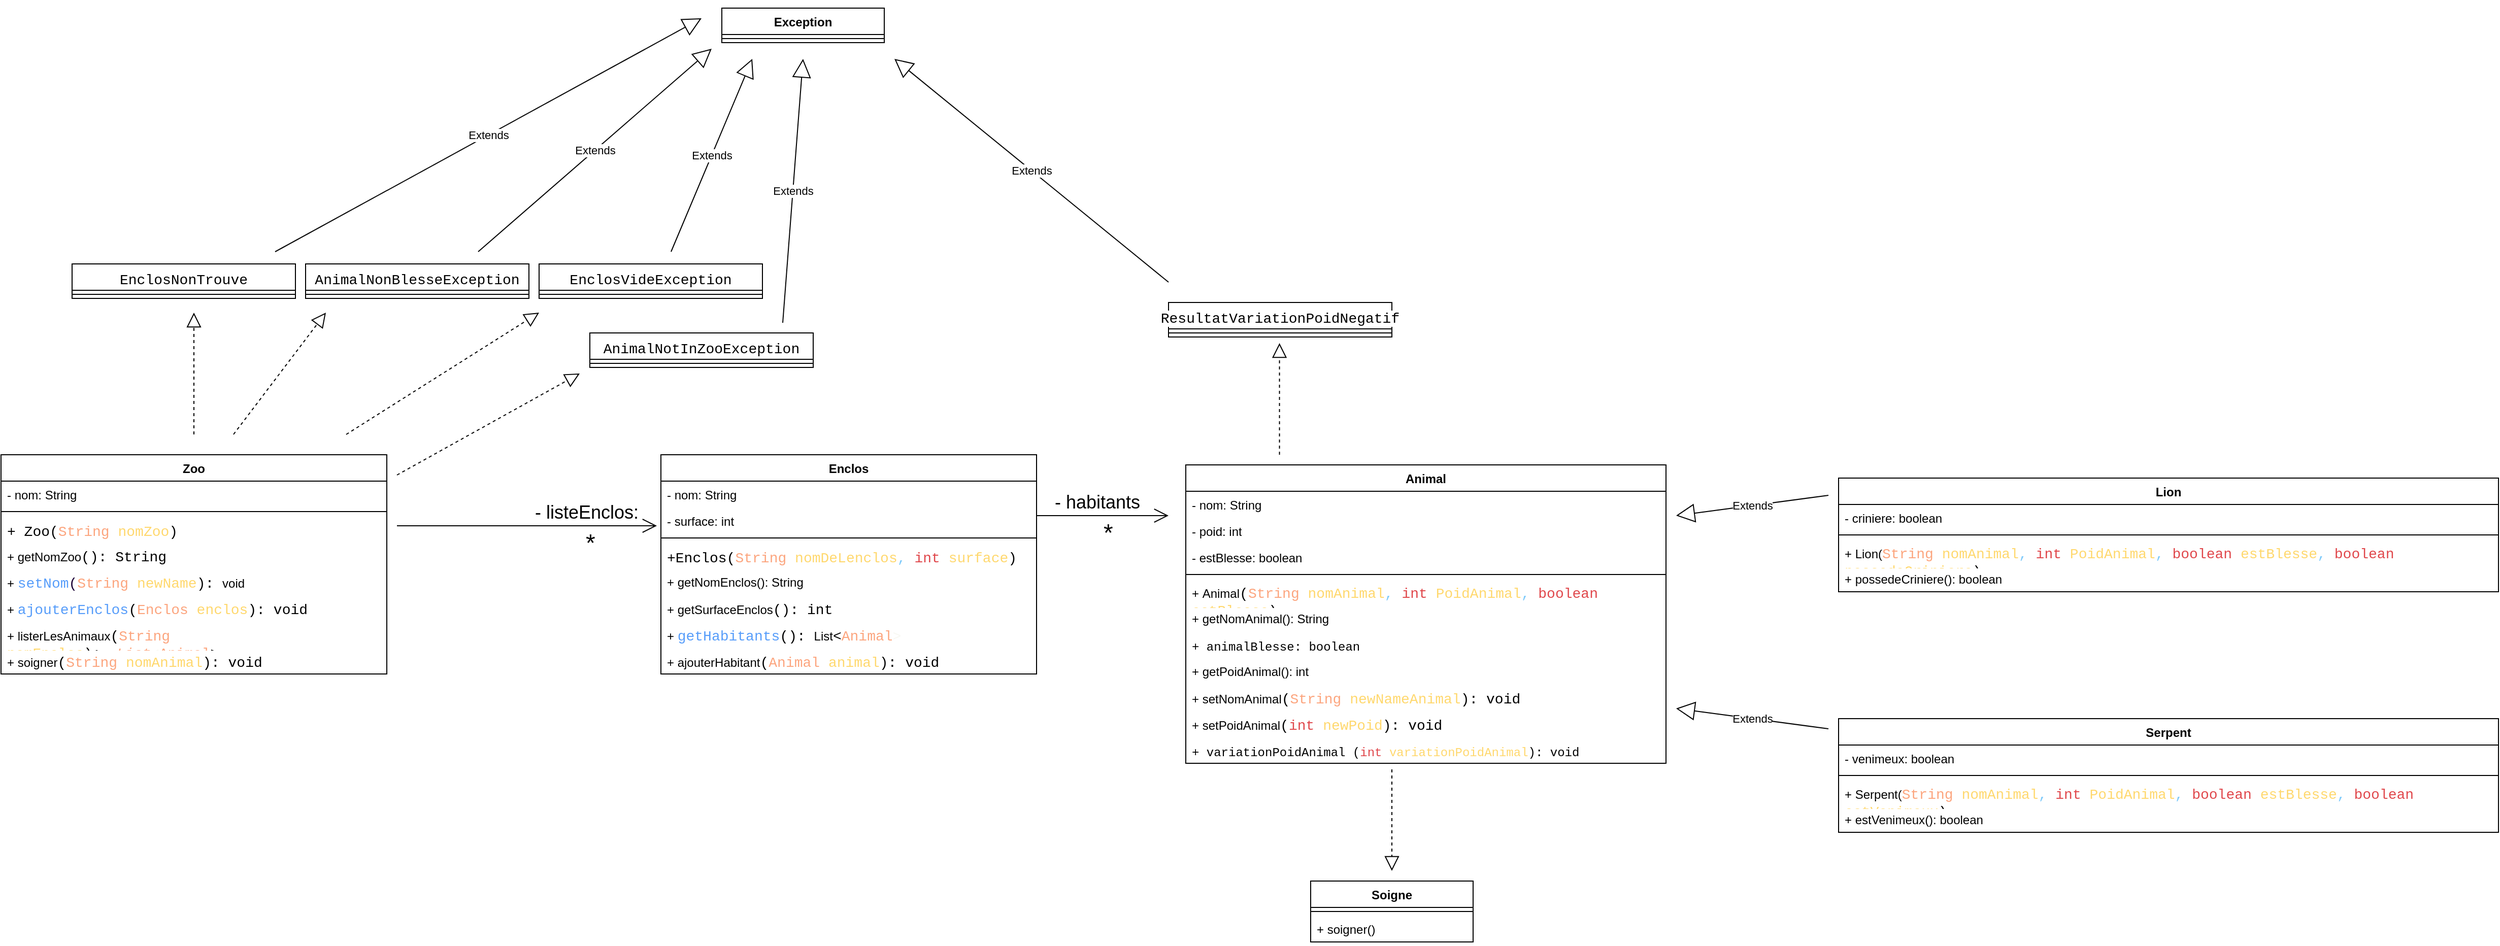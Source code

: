 <mxfile version="21.1.8" type="github">
  <diagram id="C5RBs43oDa-KdzZeNtuy" name="Page-1">
    <mxGraphModel dx="1857" dy="1011" grid="1" gridSize="10" guides="1" tooltips="1" connect="1" arrows="1" fold="1" page="1" pageScale="1" pageWidth="827" pageHeight="1169" math="0" shadow="0">
      <root>
        <mxCell id="WIyWlLk6GJQsqaUBKTNV-0" />
        <mxCell id="WIyWlLk6GJQsqaUBKTNV-1" parent="WIyWlLk6GJQsqaUBKTNV-0" />
        <mxCell id="Beyvnrou8RRspmd4bvGG-4" value="Zoo" style="swimlane;fontStyle=1;align=center;verticalAlign=top;childLayout=stackLayout;horizontal=1;startSize=26;horizontalStack=0;resizeParent=1;resizeParentMax=0;resizeLast=0;collapsible=1;marginBottom=0;whiteSpace=wrap;html=1;" vertex="1" parent="WIyWlLk6GJQsqaUBKTNV-1">
          <mxGeometry x="10" y="500" width="380" height="216" as="geometry">
            <mxRectangle x="50" y="50" width="60" height="30" as="alternateBounds" />
          </mxGeometry>
        </mxCell>
        <mxCell id="Beyvnrou8RRspmd4bvGG-5" value="- nom: String" style="text;strokeColor=none;fillColor=none;align=left;verticalAlign=top;spacingLeft=4;spacingRight=4;overflow=hidden;rotatable=0;points=[[0,0.5],[1,0.5]];portConstraint=eastwest;whiteSpace=wrap;html=1;" vertex="1" parent="Beyvnrou8RRspmd4bvGG-4">
          <mxGeometry y="26" width="380" height="26" as="geometry" />
        </mxCell>
        <mxCell id="Beyvnrou8RRspmd4bvGG-6" value="" style="line;strokeWidth=1;fillColor=none;align=left;verticalAlign=middle;spacingTop=-1;spacingLeft=3;spacingRight=3;rotatable=0;labelPosition=right;points=[];portConstraint=eastwest;strokeColor=inherit;" vertex="1" parent="Beyvnrou8RRspmd4bvGG-4">
          <mxGeometry y="52" width="380" height="8" as="geometry" />
        </mxCell>
        <mxCell id="Beyvnrou8RRspmd4bvGG-7" value="&lt;div style=&quot;font-family: Consolas, &amp;quot;Courier New&amp;quot;, monospace; font-size: 14px; line-height: 19px;&quot;&gt;&lt;span style=&quot;background-color: rgb(255, 255, 255);&quot;&gt;+&amp;nbsp;Zoo(&lt;span style=&quot;color: rgb(252, 165, 126);&quot;&gt;String&lt;/span&gt;&lt;span style=&quot;color: rgb(126, 202, 250);&quot;&gt; &lt;/span&gt;&lt;span style=&quot;color: rgb(255, 216, 110);&quot;&gt;nomZoo&lt;/span&gt;)&lt;/span&gt;&lt;/div&gt;" style="text;strokeColor=none;fillColor=none;align=left;verticalAlign=top;spacingLeft=4;spacingRight=4;overflow=hidden;rotatable=0;points=[[0,0.5],[1,0.5]];portConstraint=eastwest;whiteSpace=wrap;html=1;" vertex="1" parent="Beyvnrou8RRspmd4bvGG-4">
          <mxGeometry y="60" width="380" height="26" as="geometry" />
        </mxCell>
        <mxCell id="Beyvnrou8RRspmd4bvGG-95" value="+&amp;nbsp;getNomZoo&lt;span style=&quot;font-family: Consolas, &amp;quot;Courier New&amp;quot;, monospace; font-size: 14px;&quot;&gt;(): String&lt;/span&gt;" style="text;strokeColor=none;fillColor=none;align=left;verticalAlign=top;spacingLeft=4;spacingRight=4;overflow=hidden;rotatable=0;points=[[0,0.5],[1,0.5]];portConstraint=eastwest;whiteSpace=wrap;html=1;" vertex="1" parent="Beyvnrou8RRspmd4bvGG-4">
          <mxGeometry y="86" width="380" height="26" as="geometry" />
        </mxCell>
        <mxCell id="Beyvnrou8RRspmd4bvGG-96" value="+&amp;nbsp;&lt;span style=&quot;font-family: Consolas, &amp;quot;Courier New&amp;quot;, monospace; font-size: 14px; color: rgb(87, 157, 250);&quot;&gt;setNom&lt;/span&gt;&lt;span style=&quot;font-family: Consolas, &amp;quot;Courier New&amp;quot;, monospace; font-size: 14px;&quot;&gt;&lt;font style=&quot;&quot; color=&quot;#190033&quot;&gt;(&lt;/font&gt;&lt;/span&gt;&lt;span style=&quot;font-family: Consolas, &amp;quot;Courier New&amp;quot;, monospace; font-size: 14px; color: rgb(252, 165, 126);&quot;&gt;String&lt;/span&gt;&lt;span style=&quot;font-family: Consolas, &amp;quot;Courier New&amp;quot;, monospace; font-size: 14px; color: rgb(126, 202, 250);&quot;&gt; &lt;/span&gt;&lt;span style=&quot;font-family: Consolas, &amp;quot;Courier New&amp;quot;, monospace; font-size: 14px; color: rgb(255, 216, 110);&quot;&gt;newName&lt;/span&gt;&lt;span style=&quot;font-family: Consolas, &amp;quot;Courier New&amp;quot;, monospace; font-size: 14px; background-color: rgb(255, 255, 255);&quot;&gt;):&amp;nbsp;&lt;/span&gt;void" style="text;strokeColor=none;fillColor=none;align=left;verticalAlign=top;spacingLeft=4;spacingRight=4;overflow=hidden;rotatable=0;points=[[0,0.5],[1,0.5]];portConstraint=eastwest;whiteSpace=wrap;html=1;" vertex="1" parent="Beyvnrou8RRspmd4bvGG-4">
          <mxGeometry y="112" width="380" height="26" as="geometry" />
        </mxCell>
        <mxCell id="Beyvnrou8RRspmd4bvGG-97" value="+&amp;nbsp;&lt;span style=&quot;font-family: Consolas, &amp;quot;Courier New&amp;quot;, monospace; font-size: 14px; color: rgb(87, 157, 250);&quot;&gt;ajouterEnclos&lt;/span&gt;&lt;span style=&quot;font-family: Consolas, &amp;quot;Courier New&amp;quot;, monospace; font-size: 14px; background-color: rgb(255, 255, 255);&quot;&gt;(&lt;/span&gt;&lt;span style=&quot;font-family: Consolas, &amp;quot;Courier New&amp;quot;, monospace; font-size: 14px; color: rgb(252, 165, 126);&quot;&gt;Enclos&lt;/span&gt;&lt;span style=&quot;font-family: Consolas, &amp;quot;Courier New&amp;quot;, monospace; font-size: 14px; color: rgb(126, 202, 250);&quot;&gt; &lt;/span&gt;&lt;span style=&quot;font-family: Consolas, &amp;quot;Courier New&amp;quot;, monospace; font-size: 14px; color: rgb(255, 216, 110);&quot;&gt;enclos&lt;/span&gt;&lt;span style=&quot;font-family: Consolas, &amp;quot;Courier New&amp;quot;, monospace; font-size: 14px;&quot;&gt;): void&lt;/span&gt;" style="text;strokeColor=none;fillColor=none;align=left;verticalAlign=top;spacingLeft=4;spacingRight=4;overflow=hidden;rotatable=0;points=[[0,0.5],[1,0.5]];portConstraint=eastwest;whiteSpace=wrap;html=1;" vertex="1" parent="Beyvnrou8RRspmd4bvGG-4">
          <mxGeometry y="138" width="380" height="26" as="geometry" />
        </mxCell>
        <mxCell id="Beyvnrou8RRspmd4bvGG-99" value="+&amp;nbsp;listerLesAnimaux&lt;span style=&quot;font-family: Consolas, &amp;quot;Courier New&amp;quot;, monospace; font-size: 14px;&quot;&gt;(&lt;/span&gt;&lt;span style=&quot;font-family: Consolas, &amp;quot;Courier New&amp;quot;, monospace; font-size: 14px; color: rgb(252, 165, 126);&quot;&gt;String&lt;/span&gt;&lt;span style=&quot;font-family: Consolas, &amp;quot;Courier New&amp;quot;, monospace; font-size: 14px; color: rgb(126, 202, 250);&quot;&gt; &lt;/span&gt;&lt;span style=&quot;font-family: Consolas, &amp;quot;Courier New&amp;quot;, monospace; font-size: 14px; color: rgb(255, 216, 110);&quot;&gt;nomEnclos&lt;/span&gt;&lt;span style=&quot;font-family: Consolas, &amp;quot;Courier New&amp;quot;, monospace; font-size: 14px;&quot;&gt;):&amp;nbsp;&lt;/span&gt;&amp;lt;&lt;span style=&quot;font-family: Consolas, &amp;quot;Courier New&amp;quot;, monospace; font-size: 14px; color: rgb(252, 165, 126); font-style: italic;&quot;&gt;List&lt;/span&gt;&lt;span style=&quot;color: rgb(248, 248, 242); font-family: Consolas, &amp;quot;Courier New&amp;quot;, monospace; font-size: 14px;&quot;&gt;&amp;lt;&lt;/span&gt;&lt;span style=&quot;font-family: Consolas, &amp;quot;Courier New&amp;quot;, monospace; font-size: 14px; color: rgb(252, 165, 126);&quot;&gt;Animal&lt;/span&gt;&lt;span style=&quot;font-family: Consolas, &amp;quot;Courier New&amp;quot;, monospace; font-size: 14px;&quot;&gt;&amp;gt;&lt;/span&gt;" style="text;strokeColor=none;fillColor=none;align=left;verticalAlign=top;spacingLeft=4;spacingRight=4;overflow=hidden;rotatable=0;points=[[0,0.5],[1,0.5]];portConstraint=eastwest;whiteSpace=wrap;html=1;" vertex="1" parent="Beyvnrou8RRspmd4bvGG-4">
          <mxGeometry y="164" width="380" height="26" as="geometry" />
        </mxCell>
        <mxCell id="Beyvnrou8RRspmd4bvGG-98" value="+&amp;nbsp;soigner&lt;span style=&quot;font-family: Consolas, &amp;quot;Courier New&amp;quot;, monospace; font-size: 14px;&quot;&gt;(&lt;/span&gt;&lt;span style=&quot;font-family: Consolas, &amp;quot;Courier New&amp;quot;, monospace; font-size: 14px; color: rgb(252, 165, 126);&quot;&gt;String&lt;/span&gt;&lt;span style=&quot;font-family: Consolas, &amp;quot;Courier New&amp;quot;, monospace; font-size: 14px; color: rgb(126, 202, 250);&quot;&gt; &lt;/span&gt;&lt;span style=&quot;font-family: Consolas, &amp;quot;Courier New&amp;quot;, monospace; font-size: 14px; color: rgb(255, 216, 110);&quot;&gt;nomAnimal&lt;/span&gt;&lt;span style=&quot;font-family: Consolas, &amp;quot;Courier New&amp;quot;, monospace; font-size: 14px;&quot;&gt;): void&lt;/span&gt;" style="text;strokeColor=none;fillColor=none;align=left;verticalAlign=top;spacingLeft=4;spacingRight=4;overflow=hidden;rotatable=0;points=[[0,0.5],[1,0.5]];portConstraint=eastwest;whiteSpace=wrap;html=1;" vertex="1" parent="Beyvnrou8RRspmd4bvGG-4">
          <mxGeometry y="190" width="380" height="26" as="geometry" />
        </mxCell>
        <mxCell id="Beyvnrou8RRspmd4bvGG-28" value="Lion" style="swimlane;fontStyle=1;align=center;verticalAlign=top;childLayout=stackLayout;horizontal=1;startSize=26;horizontalStack=0;resizeParent=1;resizeParentMax=0;resizeLast=0;collapsible=1;marginBottom=0;whiteSpace=wrap;html=1;" vertex="1" parent="WIyWlLk6GJQsqaUBKTNV-1">
          <mxGeometry x="1820" y="523" width="650" height="112" as="geometry" />
        </mxCell>
        <mxCell id="Beyvnrou8RRspmd4bvGG-29" value="-&amp;nbsp;criniere: boolean" style="text;strokeColor=none;fillColor=none;align=left;verticalAlign=top;spacingLeft=4;spacingRight=4;overflow=hidden;rotatable=0;points=[[0,0.5],[1,0.5]];portConstraint=eastwest;whiteSpace=wrap;html=1;" vertex="1" parent="Beyvnrou8RRspmd4bvGG-28">
          <mxGeometry y="26" width="650" height="26" as="geometry" />
        </mxCell>
        <mxCell id="Beyvnrou8RRspmd4bvGG-30" value="" style="line;strokeWidth=1;fillColor=none;align=left;verticalAlign=middle;spacingTop=-1;spacingLeft=3;spacingRight=3;rotatable=0;labelPosition=right;points=[];portConstraint=eastwest;strokeColor=inherit;" vertex="1" parent="Beyvnrou8RRspmd4bvGG-28">
          <mxGeometry y="52" width="650" height="8" as="geometry" />
        </mxCell>
        <mxCell id="Beyvnrou8RRspmd4bvGG-31" value="+&amp;nbsp;Lion(&lt;span style=&quot;font-family: Consolas, &amp;quot;Courier New&amp;quot;, monospace; font-size: 14px; color: rgb(252, 165, 126);&quot;&gt;String&lt;/span&gt;&lt;span style=&quot;font-family: Consolas, &amp;quot;Courier New&amp;quot;, monospace; font-size: 14px; color: rgb(126, 202, 250);&quot;&gt; &lt;/span&gt;&lt;span style=&quot;font-family: Consolas, &amp;quot;Courier New&amp;quot;, monospace; font-size: 14px; color: rgb(255, 216, 110);&quot;&gt;nomAnimal&lt;/span&gt;&lt;span style=&quot;font-family: Consolas, &amp;quot;Courier New&amp;quot;, monospace; font-size: 14px; color: rgb(126, 202, 250);&quot;&gt;, &lt;/span&gt;&lt;span style=&quot;font-family: Consolas, &amp;quot;Courier New&amp;quot;, monospace; font-size: 14px; color: rgb(224, 71, 75);&quot;&gt;int&lt;/span&gt;&lt;span style=&quot;font-family: Consolas, &amp;quot;Courier New&amp;quot;, monospace; font-size: 14px; color: rgb(126, 202, 250);&quot;&gt; &lt;/span&gt;&lt;span style=&quot;font-family: Consolas, &amp;quot;Courier New&amp;quot;, monospace; font-size: 14px; color: rgb(255, 216, 110);&quot;&gt;PoidAnimal&lt;/span&gt;&lt;span style=&quot;font-family: Consolas, &amp;quot;Courier New&amp;quot;, monospace; font-size: 14px; color: rgb(126, 202, 250);&quot;&gt;, &lt;/span&gt;&lt;span style=&quot;font-family: Consolas, &amp;quot;Courier New&amp;quot;, monospace; font-size: 14px; color: rgb(224, 71, 75);&quot;&gt;boolean&lt;/span&gt;&lt;span style=&quot;font-family: Consolas, &amp;quot;Courier New&amp;quot;, monospace; font-size: 14px; color: rgb(126, 202, 250);&quot;&gt; &lt;/span&gt;&lt;span style=&quot;font-family: Consolas, &amp;quot;Courier New&amp;quot;, monospace; font-size: 14px; color: rgb(255, 216, 110);&quot;&gt;estBlesse&lt;/span&gt;&lt;span style=&quot;font-family: Consolas, &amp;quot;Courier New&amp;quot;, monospace; font-size: 14px; color: rgb(126, 202, 250);&quot;&gt;, &lt;/span&gt;&lt;span style=&quot;font-family: Consolas, &amp;quot;Courier New&amp;quot;, monospace; font-size: 14px; color: rgb(224, 71, 75);&quot;&gt;boolean&lt;/span&gt;&lt;span style=&quot;font-family: Consolas, &amp;quot;Courier New&amp;quot;, monospace; font-size: 14px; color: rgb(126, 202, 250);&quot;&gt; &lt;/span&gt;&lt;span style=&quot;font-family: Consolas, &amp;quot;Courier New&amp;quot;, monospace; font-size: 14px; color: rgb(255, 216, 110);&quot;&gt;possedeCriniere&lt;/span&gt;&lt;span style=&quot;font-family: Consolas, &amp;quot;Courier New&amp;quot;, monospace; font-size: 14px;&quot;&gt;)&lt;/span&gt;" style="text;strokeColor=none;fillColor=none;align=left;verticalAlign=top;spacingLeft=4;spacingRight=4;overflow=hidden;rotatable=0;points=[[0,0.5],[1,0.5]];portConstraint=eastwest;whiteSpace=wrap;html=1;" vertex="1" parent="Beyvnrou8RRspmd4bvGG-28">
          <mxGeometry y="60" width="650" height="26" as="geometry" />
        </mxCell>
        <mxCell id="Beyvnrou8RRspmd4bvGG-126" value="+&amp;nbsp;possedeCriniere(): boolean" style="text;strokeColor=none;fillColor=none;align=left;verticalAlign=top;spacingLeft=4;spacingRight=4;overflow=hidden;rotatable=0;points=[[0,0.5],[1,0.5]];portConstraint=eastwest;whiteSpace=wrap;html=1;" vertex="1" parent="Beyvnrou8RRspmd4bvGG-28">
          <mxGeometry y="86" width="650" height="26" as="geometry" />
        </mxCell>
        <mxCell id="Beyvnrou8RRspmd4bvGG-40" value="Enclos" style="swimlane;fontStyle=1;align=center;verticalAlign=top;childLayout=stackLayout;horizontal=1;startSize=26;horizontalStack=0;resizeParent=1;resizeParentMax=0;resizeLast=0;collapsible=1;marginBottom=0;whiteSpace=wrap;html=1;" vertex="1" parent="WIyWlLk6GJQsqaUBKTNV-1">
          <mxGeometry x="660" y="500" width="370" height="216" as="geometry" />
        </mxCell>
        <mxCell id="Beyvnrou8RRspmd4bvGG-41" value="- nom: String" style="text;strokeColor=none;fillColor=none;align=left;verticalAlign=top;spacingLeft=4;spacingRight=4;overflow=hidden;rotatable=0;points=[[0,0.5],[1,0.5]];portConstraint=eastwest;whiteSpace=wrap;html=1;" vertex="1" parent="Beyvnrou8RRspmd4bvGG-40">
          <mxGeometry y="26" width="370" height="26" as="geometry" />
        </mxCell>
        <mxCell id="Beyvnrou8RRspmd4bvGG-101" value="- surface: int" style="text;strokeColor=none;fillColor=none;align=left;verticalAlign=top;spacingLeft=4;spacingRight=4;overflow=hidden;rotatable=0;points=[[0,0.5],[1,0.5]];portConstraint=eastwest;whiteSpace=wrap;html=1;" vertex="1" parent="Beyvnrou8RRspmd4bvGG-40">
          <mxGeometry y="52" width="370" height="26" as="geometry" />
        </mxCell>
        <mxCell id="Beyvnrou8RRspmd4bvGG-42" value="" style="line;strokeWidth=1;fillColor=none;align=left;verticalAlign=middle;spacingTop=-1;spacingLeft=3;spacingRight=3;rotatable=0;labelPosition=right;points=[];portConstraint=eastwest;strokeColor=inherit;" vertex="1" parent="Beyvnrou8RRspmd4bvGG-40">
          <mxGeometry y="78" width="370" height="8" as="geometry" />
        </mxCell>
        <mxCell id="Beyvnrou8RRspmd4bvGG-43" value="&lt;div style=&quot;font-family: Consolas, &amp;quot;Courier New&amp;quot;, monospace; font-size: 14px; line-height: 19px;&quot;&gt;&lt;span style=&quot;background-color: rgb(255, 255, 255);&quot;&gt;+Enclos(&lt;span style=&quot;color: rgb(252, 165, 126);&quot;&gt;String&lt;/span&gt;&lt;span style=&quot;color: rgb(126, 202, 250);&quot;&gt; &lt;/span&gt;&lt;span style=&quot;color: rgb(255, 216, 110);&quot;&gt;nomDeLenclos&lt;/span&gt;&lt;span style=&quot;color: rgb(126, 202, 250);&quot;&gt;, &lt;/span&gt;&lt;span style=&quot;color: rgb(224, 71, 75);&quot;&gt;int&lt;/span&gt;&lt;span style=&quot;color: rgb(126, 202, 250);&quot;&gt; &lt;/span&gt;&lt;span style=&quot;color: rgb(255, 216, 110);&quot;&gt;surface&lt;/span&gt;)&lt;/span&gt;&lt;/div&gt;" style="text;strokeColor=none;fillColor=none;align=left;verticalAlign=top;spacingLeft=4;spacingRight=4;overflow=hidden;rotatable=0;points=[[0,0.5],[1,0.5]];portConstraint=eastwest;whiteSpace=wrap;html=1;" vertex="1" parent="Beyvnrou8RRspmd4bvGG-40">
          <mxGeometry y="86" width="370" height="26" as="geometry" />
        </mxCell>
        <mxCell id="Beyvnrou8RRspmd4bvGG-109" value="+&amp;nbsp;getNomEnclos(): String" style="text;strokeColor=none;fillColor=none;align=left;verticalAlign=top;spacingLeft=4;spacingRight=4;overflow=hidden;rotatable=0;points=[[0,0.5],[1,0.5]];portConstraint=eastwest;whiteSpace=wrap;html=1;" vertex="1" parent="Beyvnrou8RRspmd4bvGG-40">
          <mxGeometry y="112" width="370" height="26" as="geometry" />
        </mxCell>
        <mxCell id="Beyvnrou8RRspmd4bvGG-110" value="+&amp;nbsp;getSurfaceEnclos&lt;span style=&quot;font-family: Consolas, &amp;quot;Courier New&amp;quot;, monospace; font-size: 14px;&quot;&gt;(): int&lt;/span&gt;" style="text;strokeColor=none;fillColor=none;align=left;verticalAlign=top;spacingLeft=4;spacingRight=4;overflow=hidden;rotatable=0;points=[[0,0.5],[1,0.5]];portConstraint=eastwest;whiteSpace=wrap;html=1;" vertex="1" parent="Beyvnrou8RRspmd4bvGG-40">
          <mxGeometry y="138" width="370" height="26" as="geometry" />
        </mxCell>
        <mxCell id="Beyvnrou8RRspmd4bvGG-112" value="+&amp;nbsp;&lt;span style=&quot;font-family: Consolas, &amp;quot;Courier New&amp;quot;, monospace; font-size: 14px; color: rgb(87, 157, 250);&quot;&gt;getHabitants&lt;/span&gt;&lt;span style=&quot;font-family: Consolas, &amp;quot;Courier New&amp;quot;, monospace; font-size: 14px;&quot;&gt;():&amp;nbsp;&lt;/span&gt;List&lt;span style=&quot;font-family: Consolas, &amp;quot;Courier New&amp;quot;, monospace; font-size: 14px;&quot;&gt;&amp;lt;&lt;/span&gt;&lt;span style=&quot;font-family: Consolas, &amp;quot;Courier New&amp;quot;, monospace; font-size: 14px; color: rgb(252, 165, 126);&quot;&gt;Animal&lt;/span&gt;&lt;span style=&quot;color: rgb(248, 248, 242); font-family: Consolas, &amp;quot;Courier New&amp;quot;, monospace; font-size: 14px;&quot;&gt;&amp;gt;&lt;/span&gt;" style="text;strokeColor=none;fillColor=none;align=left;verticalAlign=top;spacingLeft=4;spacingRight=4;overflow=hidden;rotatable=0;points=[[0,0.5],[1,0.5]];portConstraint=eastwest;whiteSpace=wrap;html=1;" vertex="1" parent="Beyvnrou8RRspmd4bvGG-40">
          <mxGeometry y="164" width="370" height="26" as="geometry" />
        </mxCell>
        <mxCell id="Beyvnrou8RRspmd4bvGG-111" value="+&amp;nbsp;ajouterHabitant&lt;span style=&quot;font-family: Consolas, &amp;quot;Courier New&amp;quot;, monospace; font-size: 14px;&quot;&gt;(&lt;/span&gt;&lt;span style=&quot;font-family: Consolas, &amp;quot;Courier New&amp;quot;, monospace; font-size: 14px; color: rgb(252, 165, 126);&quot;&gt;Animal&lt;/span&gt;&lt;span style=&quot;font-family: Consolas, &amp;quot;Courier New&amp;quot;, monospace; font-size: 14px; color: rgb(126, 202, 250);&quot;&gt; &lt;/span&gt;&lt;span style=&quot;font-family: Consolas, &amp;quot;Courier New&amp;quot;, monospace; font-size: 14px; color: rgb(255, 216, 110);&quot;&gt;animal&lt;/span&gt;&lt;span style=&quot;font-family: Consolas, &amp;quot;Courier New&amp;quot;, monospace; font-size: 14px;&quot;&gt;): void&lt;/span&gt;" style="text;strokeColor=none;fillColor=none;align=left;verticalAlign=top;spacingLeft=4;spacingRight=4;overflow=hidden;rotatable=0;points=[[0,0.5],[1,0.5]];portConstraint=eastwest;whiteSpace=wrap;html=1;" vertex="1" parent="Beyvnrou8RRspmd4bvGG-40">
          <mxGeometry y="190" width="370" height="26" as="geometry" />
        </mxCell>
        <mxCell id="Beyvnrou8RRspmd4bvGG-44" value="Animal" style="swimlane;fontStyle=1;align=center;verticalAlign=top;childLayout=stackLayout;horizontal=1;startSize=26;horizontalStack=0;resizeParent=1;resizeParentMax=0;resizeLast=0;collapsible=1;marginBottom=0;whiteSpace=wrap;html=1;" vertex="1" parent="WIyWlLk6GJQsqaUBKTNV-1">
          <mxGeometry x="1177" y="510" width="473" height="294" as="geometry" />
        </mxCell>
        <mxCell id="Beyvnrou8RRspmd4bvGG-114" value="- nom: String" style="text;strokeColor=none;fillColor=none;align=left;verticalAlign=top;spacingLeft=4;spacingRight=4;overflow=hidden;rotatable=0;points=[[0,0.5],[1,0.5]];portConstraint=eastwest;whiteSpace=wrap;html=1;" vertex="1" parent="Beyvnrou8RRspmd4bvGG-44">
          <mxGeometry y="26" width="473" height="26" as="geometry" />
        </mxCell>
        <mxCell id="Beyvnrou8RRspmd4bvGG-115" value="- poid: int" style="text;strokeColor=none;fillColor=none;align=left;verticalAlign=top;spacingLeft=4;spacingRight=4;overflow=hidden;rotatable=0;points=[[0,0.5],[1,0.5]];portConstraint=eastwest;whiteSpace=wrap;html=1;" vertex="1" parent="Beyvnrou8RRspmd4bvGG-44">
          <mxGeometry y="52" width="473" height="26" as="geometry" />
        </mxCell>
        <mxCell id="Beyvnrou8RRspmd4bvGG-45" value="- estBlesse: boolean" style="text;strokeColor=none;fillColor=none;align=left;verticalAlign=top;spacingLeft=4;spacingRight=4;overflow=hidden;rotatable=0;points=[[0,0.5],[1,0.5]];portConstraint=eastwest;whiteSpace=wrap;html=1;" vertex="1" parent="Beyvnrou8RRspmd4bvGG-44">
          <mxGeometry y="78" width="473" height="26" as="geometry" />
        </mxCell>
        <mxCell id="Beyvnrou8RRspmd4bvGG-46" value="" style="line;strokeWidth=1;fillColor=none;align=left;verticalAlign=middle;spacingTop=-1;spacingLeft=3;spacingRight=3;rotatable=0;labelPosition=right;points=[];portConstraint=eastwest;strokeColor=inherit;" vertex="1" parent="Beyvnrou8RRspmd4bvGG-44">
          <mxGeometry y="104" width="473" height="8" as="geometry" />
        </mxCell>
        <mxCell id="Beyvnrou8RRspmd4bvGG-47" value="+&amp;nbsp;Animal&lt;span style=&quot;font-family: Consolas, &amp;quot;Courier New&amp;quot;, monospace; font-size: 14px; background-color: rgb(255, 255, 255);&quot;&gt;(&lt;/span&gt;&lt;span style=&quot;font-family: Consolas, &amp;quot;Courier New&amp;quot;, monospace; font-size: 14px; color: rgb(252, 165, 126);&quot;&gt;String&lt;/span&gt;&lt;span style=&quot;font-family: Consolas, &amp;quot;Courier New&amp;quot;, monospace; font-size: 14px; color: rgb(126, 202, 250);&quot;&gt; &lt;/span&gt;&lt;span style=&quot;font-family: Consolas, &amp;quot;Courier New&amp;quot;, monospace; font-size: 14px; color: rgb(255, 216, 110);&quot;&gt;nomAnimal&lt;/span&gt;&lt;span style=&quot;font-family: Consolas, &amp;quot;Courier New&amp;quot;, monospace; font-size: 14px; color: rgb(126, 202, 250);&quot;&gt;, &lt;/span&gt;&lt;span style=&quot;font-family: Consolas, &amp;quot;Courier New&amp;quot;, monospace; font-size: 14px; color: rgb(224, 71, 75);&quot;&gt;int&lt;/span&gt;&lt;span style=&quot;font-family: Consolas, &amp;quot;Courier New&amp;quot;, monospace; font-size: 14px; color: rgb(126, 202, 250);&quot;&gt; &lt;/span&gt;&lt;span style=&quot;font-family: Consolas, &amp;quot;Courier New&amp;quot;, monospace; font-size: 14px; color: rgb(255, 216, 110);&quot;&gt;PoidAnimal&lt;/span&gt;&lt;span style=&quot;font-family: Consolas, &amp;quot;Courier New&amp;quot;, monospace; font-size: 14px; color: rgb(126, 202, 250);&quot;&gt;, &lt;/span&gt;&lt;span style=&quot;font-family: Consolas, &amp;quot;Courier New&amp;quot;, monospace; font-size: 14px; color: rgb(224, 71, 75);&quot;&gt;boolean&lt;/span&gt;&lt;span style=&quot;font-family: Consolas, &amp;quot;Courier New&amp;quot;, monospace; font-size: 14px; color: rgb(126, 202, 250);&quot;&gt; &lt;/span&gt;&lt;span style=&quot;font-family: Consolas, &amp;quot;Courier New&amp;quot;, monospace; font-size: 14px; color: rgb(255, 216, 110);&quot;&gt;estBlesse&lt;/span&gt;&lt;span style=&quot;font-family: Consolas, &amp;quot;Courier New&amp;quot;, monospace; font-size: 14px; background-color: rgb(255, 255, 255);&quot;&gt;)&lt;/span&gt;" style="text;strokeColor=none;fillColor=none;align=left;verticalAlign=top;spacingLeft=4;spacingRight=4;overflow=hidden;rotatable=0;points=[[0,0.5],[1,0.5]];portConstraint=eastwest;whiteSpace=wrap;html=1;" vertex="1" parent="Beyvnrou8RRspmd4bvGG-44">
          <mxGeometry y="112" width="473" height="26" as="geometry" />
        </mxCell>
        <mxCell id="Beyvnrou8RRspmd4bvGG-116" value="+&amp;nbsp;getNomAnimal(): String" style="text;strokeColor=none;fillColor=none;align=left;verticalAlign=top;spacingLeft=4;spacingRight=4;overflow=hidden;rotatable=0;points=[[0,0.5],[1,0.5]];portConstraint=eastwest;whiteSpace=wrap;html=1;" vertex="1" parent="Beyvnrou8RRspmd4bvGG-44">
          <mxGeometry y="138" width="473" height="26" as="geometry" />
        </mxCell>
        <mxCell id="Beyvnrou8RRspmd4bvGG-121" value="&lt;div style=&quot;font-family: Consolas, &amp;quot;Courier New&amp;quot;, monospace; line-height: 19px;&quot;&gt;&lt;span style=&quot;background-color: rgb(255, 255, 255);&quot;&gt;+&amp;nbsp;animalBlesse: boolean&lt;/span&gt;&lt;/div&gt;" style="text;strokeColor=none;fillColor=none;align=left;verticalAlign=top;spacingLeft=4;spacingRight=4;overflow=hidden;rotatable=0;points=[[0,0.5],[1,0.5]];portConstraint=eastwest;whiteSpace=wrap;html=1;" vertex="1" parent="Beyvnrou8RRspmd4bvGG-44">
          <mxGeometry y="164" width="473" height="26" as="geometry" />
        </mxCell>
        <mxCell id="Beyvnrou8RRspmd4bvGG-118" value="+&amp;nbsp;getPoidAnimal(): int" style="text;strokeColor=none;fillColor=none;align=left;verticalAlign=top;spacingLeft=4;spacingRight=4;overflow=hidden;rotatable=0;points=[[0,0.5],[1,0.5]];portConstraint=eastwest;whiteSpace=wrap;html=1;" vertex="1" parent="Beyvnrou8RRspmd4bvGG-44">
          <mxGeometry y="190" width="473" height="26" as="geometry" />
        </mxCell>
        <mxCell id="Beyvnrou8RRspmd4bvGG-117" value="+&amp;nbsp;setNomAnimal&lt;span style=&quot;font-family: Consolas, &amp;quot;Courier New&amp;quot;, monospace; font-size: 14px; background-color: rgb(255, 255, 255);&quot;&gt;(&lt;/span&gt;&lt;span style=&quot;font-family: Consolas, &amp;quot;Courier New&amp;quot;, monospace; font-size: 14px; color: rgb(252, 165, 126);&quot;&gt;String&lt;/span&gt;&lt;span style=&quot;font-family: Consolas, &amp;quot;Courier New&amp;quot;, monospace; font-size: 14px; color: rgb(126, 202, 250);&quot;&gt; &lt;/span&gt;&lt;span style=&quot;font-family: Consolas, &amp;quot;Courier New&amp;quot;, monospace; font-size: 14px; color: rgb(255, 216, 110);&quot;&gt;newNameAnimal&lt;/span&gt;&lt;span style=&quot;font-family: Consolas, &amp;quot;Courier New&amp;quot;, monospace; font-size: 14px; background-color: rgb(255, 255, 255);&quot;&gt;): void&lt;/span&gt;" style="text;strokeColor=none;fillColor=none;align=left;verticalAlign=top;spacingLeft=4;spacingRight=4;overflow=hidden;rotatable=0;points=[[0,0.5],[1,0.5]];portConstraint=eastwest;whiteSpace=wrap;html=1;" vertex="1" parent="Beyvnrou8RRspmd4bvGG-44">
          <mxGeometry y="216" width="473" height="26" as="geometry" />
        </mxCell>
        <mxCell id="Beyvnrou8RRspmd4bvGG-119" value="+&amp;nbsp;setPoidAnimal&lt;span style=&quot;font-family: Consolas, &amp;quot;Courier New&amp;quot;, monospace; font-size: 14px; background-color: rgb(255, 255, 255);&quot;&gt;(&lt;/span&gt;&lt;span style=&quot;font-family: Consolas, &amp;quot;Courier New&amp;quot;, monospace; font-size: 14px; color: rgb(224, 71, 75);&quot;&gt;int&lt;/span&gt;&lt;span style=&quot;font-family: Consolas, &amp;quot;Courier New&amp;quot;, monospace; font-size: 14px; color: rgb(126, 202, 250);&quot;&gt; &lt;/span&gt;&lt;span style=&quot;font-family: Consolas, &amp;quot;Courier New&amp;quot;, monospace; font-size: 14px; color: rgb(255, 216, 110);&quot;&gt;newPoid&lt;/span&gt;&lt;span style=&quot;font-family: Consolas, &amp;quot;Courier New&amp;quot;, monospace; font-size: 14px; background-color: rgb(255, 255, 255);&quot;&gt;): void&lt;/span&gt;" style="text;strokeColor=none;fillColor=none;align=left;verticalAlign=top;spacingLeft=4;spacingRight=4;overflow=hidden;rotatable=0;points=[[0,0.5],[1,0.5]];portConstraint=eastwest;whiteSpace=wrap;html=1;" vertex="1" parent="Beyvnrou8RRspmd4bvGG-44">
          <mxGeometry y="242" width="473" height="26" as="geometry" />
        </mxCell>
        <mxCell id="Beyvnrou8RRspmd4bvGG-120" value="&lt;div style=&quot;font-family: Consolas, &amp;quot;Courier New&amp;quot;, monospace; line-height: 19px;&quot;&gt;&lt;font style=&quot;font-size: 12px;&quot;&gt;+ variationPoidAnimal (&lt;span style=&quot;color: rgb(224, 71, 75);&quot;&gt;int&lt;/span&gt;&lt;span style=&quot;color: rgb(126, 202, 250);&quot;&gt; &lt;/span&gt;&lt;span style=&quot;color: rgb(255, 216, 110);&quot;&gt;variationPoidAnimal&lt;/span&gt;): void&lt;/font&gt;&lt;/div&gt;" style="text;strokeColor=none;fillColor=none;align=left;verticalAlign=top;spacingLeft=4;spacingRight=4;overflow=hidden;rotatable=0;points=[[0,0.5],[1,0.5]];portConstraint=eastwest;whiteSpace=wrap;html=1;" vertex="1" parent="Beyvnrou8RRspmd4bvGG-44">
          <mxGeometry y="268" width="473" height="26" as="geometry" />
        </mxCell>
        <mxCell id="Beyvnrou8RRspmd4bvGG-48" value="Exception" style="swimlane;fontStyle=1;align=center;verticalAlign=top;childLayout=stackLayout;horizontal=1;startSize=26;horizontalStack=0;resizeParent=1;resizeParentMax=0;resizeLast=0;collapsible=1;marginBottom=0;whiteSpace=wrap;html=1;" vertex="1" parent="WIyWlLk6GJQsqaUBKTNV-1">
          <mxGeometry x="720" y="60" width="160" height="34" as="geometry" />
        </mxCell>
        <mxCell id="Beyvnrou8RRspmd4bvGG-50" value="" style="line;strokeWidth=1;fillColor=none;align=left;verticalAlign=middle;spacingTop=-1;spacingLeft=3;spacingRight=3;rotatable=0;labelPosition=right;points=[];portConstraint=eastwest;strokeColor=inherit;" vertex="1" parent="Beyvnrou8RRspmd4bvGG-48">
          <mxGeometry y="26" width="160" height="8" as="geometry" />
        </mxCell>
        <mxCell id="Beyvnrou8RRspmd4bvGG-60" value="&lt;div style=&quot;font-family: Consolas, &amp;quot;Courier New&amp;quot;, monospace; font-weight: normal; font-size: 14px; line-height: 19px;&quot;&gt;&lt;div style=&quot;line-height: 19px;&quot;&gt;&lt;span style=&quot;background-color: rgb(255, 255, 255);&quot;&gt;AnimalNonBlesseException&lt;/span&gt;&lt;/div&gt;&lt;/div&gt;" style="swimlane;fontStyle=1;align=center;verticalAlign=top;childLayout=stackLayout;horizontal=1;startSize=26;horizontalStack=0;resizeParent=1;resizeParentMax=0;resizeLast=0;collapsible=1;marginBottom=0;whiteSpace=wrap;html=1;" vertex="1" parent="WIyWlLk6GJQsqaUBKTNV-1">
          <mxGeometry x="310" y="312" width="220" height="34" as="geometry" />
        </mxCell>
        <mxCell id="Beyvnrou8RRspmd4bvGG-62" value="" style="line;strokeWidth=1;fillColor=none;align=left;verticalAlign=middle;spacingTop=-1;spacingLeft=3;spacingRight=3;rotatable=0;labelPosition=right;points=[];portConstraint=eastwest;strokeColor=inherit;" vertex="1" parent="Beyvnrou8RRspmd4bvGG-60">
          <mxGeometry y="26" width="220" height="8" as="geometry" />
        </mxCell>
        <mxCell id="Beyvnrou8RRspmd4bvGG-64" value="Soigne" style="swimlane;fontStyle=1;align=center;verticalAlign=top;childLayout=stackLayout;horizontal=1;startSize=26;horizontalStack=0;resizeParent=1;resizeParentMax=0;resizeLast=0;collapsible=1;marginBottom=0;whiteSpace=wrap;html=1;" vertex="1" parent="WIyWlLk6GJQsqaUBKTNV-1">
          <mxGeometry x="1300" y="920" width="160" height="60" as="geometry" />
        </mxCell>
        <mxCell id="Beyvnrou8RRspmd4bvGG-66" value="" style="line;strokeWidth=1;fillColor=none;align=left;verticalAlign=middle;spacingTop=-1;spacingLeft=3;spacingRight=3;rotatable=0;labelPosition=right;points=[];portConstraint=eastwest;strokeColor=inherit;" vertex="1" parent="Beyvnrou8RRspmd4bvGG-64">
          <mxGeometry y="26" width="160" height="8" as="geometry" />
        </mxCell>
        <mxCell id="Beyvnrou8RRspmd4bvGG-67" value="+&amp;nbsp;soigner()" style="text;strokeColor=none;fillColor=none;align=left;verticalAlign=top;spacingLeft=4;spacingRight=4;overflow=hidden;rotatable=0;points=[[0,0.5],[1,0.5]];portConstraint=eastwest;whiteSpace=wrap;html=1;" vertex="1" parent="Beyvnrou8RRspmd4bvGG-64">
          <mxGeometry y="34" width="160" height="26" as="geometry" />
        </mxCell>
        <mxCell id="Beyvnrou8RRspmd4bvGG-78" value="&lt;div style=&quot;font-family: Consolas, &amp;quot;Courier New&amp;quot;, monospace; font-weight: normal; font-size: 14px; line-height: 19px;&quot;&gt;&lt;div style=&quot;line-height: 19px;&quot;&gt;&lt;span style=&quot;background-color: rgb(255, 255, 255);&quot;&gt;AnimalNotInZooException&lt;/span&gt;&lt;/div&gt;&lt;/div&gt;" style="swimlane;fontStyle=1;align=center;verticalAlign=top;childLayout=stackLayout;horizontal=1;startSize=26;horizontalStack=0;resizeParent=1;resizeParentMax=0;resizeLast=0;collapsible=1;marginBottom=0;whiteSpace=wrap;html=1;" vertex="1" parent="WIyWlLk6GJQsqaUBKTNV-1">
          <mxGeometry x="590" y="380" width="220" height="34" as="geometry" />
        </mxCell>
        <mxCell id="Beyvnrou8RRspmd4bvGG-80" value="" style="line;strokeWidth=1;fillColor=none;align=left;verticalAlign=middle;spacingTop=-1;spacingLeft=3;spacingRight=3;rotatable=0;labelPosition=right;points=[];portConstraint=eastwest;strokeColor=inherit;" vertex="1" parent="Beyvnrou8RRspmd4bvGG-78">
          <mxGeometry y="26" width="220" height="8" as="geometry" />
        </mxCell>
        <mxCell id="Beyvnrou8RRspmd4bvGG-82" value="&lt;div style=&quot;font-family: Consolas, &amp;quot;Courier New&amp;quot;, monospace; font-weight: normal; font-size: 14px; line-height: 19px;&quot;&gt;&lt;span style=&quot;background-color: rgb(255, 255, 255);&quot;&gt;ResultatVariationPoidNegatif&lt;/span&gt;&lt;/div&gt;" style="swimlane;fontStyle=1;align=center;verticalAlign=top;childLayout=stackLayout;horizontal=1;startSize=26;horizontalStack=0;resizeParent=1;resizeParentMax=0;resizeLast=0;collapsible=1;marginBottom=0;whiteSpace=wrap;html=1;" vertex="1" parent="WIyWlLk6GJQsqaUBKTNV-1">
          <mxGeometry x="1160" y="350" width="220" height="34" as="geometry" />
        </mxCell>
        <mxCell id="Beyvnrou8RRspmd4bvGG-84" value="" style="line;strokeWidth=1;fillColor=none;align=left;verticalAlign=middle;spacingTop=-1;spacingLeft=3;spacingRight=3;rotatable=0;labelPosition=right;points=[];portConstraint=eastwest;strokeColor=inherit;" vertex="1" parent="Beyvnrou8RRspmd4bvGG-82">
          <mxGeometry y="26" width="220" height="8" as="geometry" />
        </mxCell>
        <mxCell id="Beyvnrou8RRspmd4bvGG-86" value="&lt;div style=&quot;font-family: Consolas, &amp;quot;Courier New&amp;quot;, monospace; font-weight: normal; font-size: 14px; line-height: 19px;&quot;&gt;&lt;div style=&quot;line-height: 19px;&quot;&gt;&lt;span style=&quot;background-color: rgb(255, 255, 255);&quot;&gt;EnclosVideException&lt;/span&gt;&lt;/div&gt;&lt;/div&gt;" style="swimlane;fontStyle=1;align=center;verticalAlign=top;childLayout=stackLayout;horizontal=1;startSize=26;horizontalStack=0;resizeParent=1;resizeParentMax=0;resizeLast=0;collapsible=1;marginBottom=0;whiteSpace=wrap;html=1;" vertex="1" parent="WIyWlLk6GJQsqaUBKTNV-1">
          <mxGeometry x="540" y="312" width="220" height="34" as="geometry" />
        </mxCell>
        <mxCell id="Beyvnrou8RRspmd4bvGG-88" value="" style="line;strokeWidth=1;fillColor=none;align=left;verticalAlign=middle;spacingTop=-1;spacingLeft=3;spacingRight=3;rotatable=0;labelPosition=right;points=[];portConstraint=eastwest;strokeColor=inherit;" vertex="1" parent="Beyvnrou8RRspmd4bvGG-86">
          <mxGeometry y="26" width="220" height="8" as="geometry" />
        </mxCell>
        <mxCell id="Beyvnrou8RRspmd4bvGG-90" value="&lt;div style=&quot;font-family: Consolas, &amp;quot;Courier New&amp;quot;, monospace; font-weight: normal; font-size: 14px; line-height: 19px;&quot;&gt;&lt;div style=&quot;line-height: 19px;&quot;&gt;&lt;div style=&quot;line-height: 19px;&quot;&gt;&lt;span style=&quot;background-color: rgb(255, 255, 255);&quot;&gt;EnclosNonTrouve&lt;/span&gt;&lt;/div&gt;&lt;/div&gt;&lt;/div&gt;" style="swimlane;fontStyle=1;align=center;verticalAlign=top;childLayout=stackLayout;horizontal=1;startSize=26;horizontalStack=0;resizeParent=1;resizeParentMax=0;resizeLast=0;collapsible=1;marginBottom=0;whiteSpace=wrap;html=1;" vertex="1" parent="WIyWlLk6GJQsqaUBKTNV-1">
          <mxGeometry x="80" y="312" width="220" height="34" as="geometry" />
        </mxCell>
        <mxCell id="Beyvnrou8RRspmd4bvGG-92" value="" style="line;strokeWidth=1;fillColor=none;align=left;verticalAlign=middle;spacingTop=-1;spacingLeft=3;spacingRight=3;rotatable=0;labelPosition=right;points=[];portConstraint=eastwest;strokeColor=inherit;" vertex="1" parent="Beyvnrou8RRspmd4bvGG-90">
          <mxGeometry y="26" width="220" height="8" as="geometry" />
        </mxCell>
        <mxCell id="Beyvnrou8RRspmd4bvGG-103" value="&lt;font style=&quot;font-size: 18px;&quot;&gt;- listeEnclos:&lt;/font&gt;" style="text;strokeColor=none;fillColor=none;align=left;verticalAlign=top;spacingLeft=4;spacingRight=4;overflow=hidden;rotatable=0;points=[[0,0.5],[1,0.5]];portConstraint=eastwest;whiteSpace=wrap;html=1;" vertex="1" parent="WIyWlLk6GJQsqaUBKTNV-1">
          <mxGeometry x="530" y="540" width="116" height="26" as="geometry" />
        </mxCell>
        <mxCell id="Beyvnrou8RRspmd4bvGG-104" value="" style="endArrow=open;endFill=1;endSize=12;html=1;rounded=0;" edge="1" parent="WIyWlLk6GJQsqaUBKTNV-1">
          <mxGeometry width="160" relative="1" as="geometry">
            <mxPoint x="400" y="570" as="sourcePoint" />
            <mxPoint x="656" y="570" as="targetPoint" />
          </mxGeometry>
        </mxCell>
        <mxCell id="Beyvnrou8RRspmd4bvGG-105" value="" style="endArrow=open;endFill=1;endSize=12;html=1;rounded=0;" edge="1" parent="WIyWlLk6GJQsqaUBKTNV-1">
          <mxGeometry width="160" relative="1" as="geometry">
            <mxPoint x="1030" y="560" as="sourcePoint" />
            <mxPoint x="1160" y="560" as="targetPoint" />
          </mxGeometry>
        </mxCell>
        <mxCell id="Beyvnrou8RRspmd4bvGG-106" value="&lt;font style=&quot;font-size: 24px;&quot;&gt;*&lt;/font&gt;" style="text;strokeColor=none;fillColor=none;align=left;verticalAlign=top;spacingLeft=4;spacingRight=4;overflow=hidden;rotatable=0;points=[[0,0.5],[1,0.5]];portConstraint=eastwest;whiteSpace=wrap;html=1;" vertex="1" parent="WIyWlLk6GJQsqaUBKTNV-1">
          <mxGeometry x="580" y="566" width="20" height="26" as="geometry" />
        </mxCell>
        <mxCell id="Beyvnrou8RRspmd4bvGG-107" value="&lt;font style=&quot;font-size: 24px;&quot;&gt;*&lt;/font&gt;" style="text;strokeColor=none;fillColor=none;align=left;verticalAlign=top;spacingLeft=4;spacingRight=4;overflow=hidden;rotatable=0;points=[[0,0.5],[1,0.5]];portConstraint=eastwest;whiteSpace=wrap;html=1;" vertex="1" parent="WIyWlLk6GJQsqaUBKTNV-1">
          <mxGeometry x="1090" y="556" width="20" height="26" as="geometry" />
        </mxCell>
        <mxCell id="Beyvnrou8RRspmd4bvGG-108" value="&lt;font style=&quot;font-size: 18px;&quot;&gt;- habitants&lt;/font&gt;" style="text;strokeColor=none;fillColor=none;align=left;verticalAlign=top;spacingLeft=4;spacingRight=4;overflow=hidden;rotatable=0;points=[[0,0.5],[1,0.5]];portConstraint=eastwest;whiteSpace=wrap;html=1;" vertex="1" parent="WIyWlLk6GJQsqaUBKTNV-1">
          <mxGeometry x="1042" y="530" width="98" height="26" as="geometry" />
        </mxCell>
        <mxCell id="Beyvnrou8RRspmd4bvGG-124" value="Extends" style="endArrow=block;endSize=16;endFill=0;html=1;rounded=0;" edge="1" parent="WIyWlLk6GJQsqaUBKTNV-1">
          <mxGeometry width="160" relative="1" as="geometry">
            <mxPoint x="1810" y="540" as="sourcePoint" />
            <mxPoint x="1660" y="560" as="targetPoint" />
          </mxGeometry>
        </mxCell>
        <mxCell id="Beyvnrou8RRspmd4bvGG-125" value="Extends" style="endArrow=block;endSize=16;endFill=0;html=1;rounded=0;" edge="1" parent="WIyWlLk6GJQsqaUBKTNV-1">
          <mxGeometry width="160" relative="1" as="geometry">
            <mxPoint x="1810" y="770" as="sourcePoint" />
            <mxPoint x="1660" y="750" as="targetPoint" />
          </mxGeometry>
        </mxCell>
        <mxCell id="Beyvnrou8RRspmd4bvGG-127" value="Serpent" style="swimlane;fontStyle=1;align=center;verticalAlign=top;childLayout=stackLayout;horizontal=1;startSize=26;horizontalStack=0;resizeParent=1;resizeParentMax=0;resizeLast=0;collapsible=1;marginBottom=0;whiteSpace=wrap;html=1;" vertex="1" parent="WIyWlLk6GJQsqaUBKTNV-1">
          <mxGeometry x="1820" y="760" width="650" height="112" as="geometry" />
        </mxCell>
        <mxCell id="Beyvnrou8RRspmd4bvGG-128" value="-&amp;nbsp;venimeux&lt;span style=&quot;background-color: initial;&quot;&gt;: boolean&lt;/span&gt;" style="text;strokeColor=none;fillColor=none;align=left;verticalAlign=top;spacingLeft=4;spacingRight=4;overflow=hidden;rotatable=0;points=[[0,0.5],[1,0.5]];portConstraint=eastwest;whiteSpace=wrap;html=1;" vertex="1" parent="Beyvnrou8RRspmd4bvGG-127">
          <mxGeometry y="26" width="650" height="26" as="geometry" />
        </mxCell>
        <mxCell id="Beyvnrou8RRspmd4bvGG-129" value="" style="line;strokeWidth=1;fillColor=none;align=left;verticalAlign=middle;spacingTop=-1;spacingLeft=3;spacingRight=3;rotatable=0;labelPosition=right;points=[];portConstraint=eastwest;strokeColor=inherit;" vertex="1" parent="Beyvnrou8RRspmd4bvGG-127">
          <mxGeometry y="52" width="650" height="8" as="geometry" />
        </mxCell>
        <mxCell id="Beyvnrou8RRspmd4bvGG-130" value="+&amp;nbsp;Serpent&lt;span style=&quot;background-color: rgb(255, 255, 255);&quot;&gt;(&lt;/span&gt;&lt;span style=&quot;font-family: Consolas, &amp;quot;Courier New&amp;quot;, monospace; font-size: 14px; color: rgb(252, 165, 126);&quot;&gt;String&lt;/span&gt;&lt;span style=&quot;font-family: Consolas, &amp;quot;Courier New&amp;quot;, monospace; font-size: 14px; color: rgb(126, 202, 250);&quot;&gt; &lt;/span&gt;&lt;span style=&quot;font-family: Consolas, &amp;quot;Courier New&amp;quot;, monospace; font-size: 14px; color: rgb(255, 216, 110);&quot;&gt;nomAnimal&lt;/span&gt;&lt;span style=&quot;font-family: Consolas, &amp;quot;Courier New&amp;quot;, monospace; font-size: 14px; color: rgb(126, 202, 250);&quot;&gt;, &lt;/span&gt;&lt;span style=&quot;font-family: Consolas, &amp;quot;Courier New&amp;quot;, monospace; font-size: 14px; color: rgb(224, 71, 75);&quot;&gt;int&lt;/span&gt;&lt;span style=&quot;font-family: Consolas, &amp;quot;Courier New&amp;quot;, monospace; font-size: 14px; color: rgb(126, 202, 250);&quot;&gt; &lt;/span&gt;&lt;span style=&quot;font-family: Consolas, &amp;quot;Courier New&amp;quot;, monospace; font-size: 14px; color: rgb(255, 216, 110);&quot;&gt;PoidAnimal&lt;/span&gt;&lt;span style=&quot;font-family: Consolas, &amp;quot;Courier New&amp;quot;, monospace; font-size: 14px; color: rgb(126, 202, 250);&quot;&gt;, &lt;/span&gt;&lt;span style=&quot;font-family: Consolas, &amp;quot;Courier New&amp;quot;, monospace; font-size: 14px; color: rgb(224, 71, 75);&quot;&gt;boolean&lt;/span&gt;&lt;span style=&quot;font-family: Consolas, &amp;quot;Courier New&amp;quot;, monospace; font-size: 14px; color: rgb(126, 202, 250);&quot;&gt; &lt;/span&gt;&lt;span style=&quot;font-family: Consolas, &amp;quot;Courier New&amp;quot;, monospace; font-size: 14px; color: rgb(255, 216, 110);&quot;&gt;estBlesse&lt;/span&gt;&lt;span style=&quot;font-family: Consolas, &amp;quot;Courier New&amp;quot;, monospace; font-size: 14px; color: rgb(126, 202, 250);&quot;&gt;, &lt;/span&gt;&lt;span style=&quot;font-family: Consolas, &amp;quot;Courier New&amp;quot;, monospace; font-size: 14px; color: rgb(224, 71, 75);&quot;&gt;boolean&lt;/span&gt;&lt;span style=&quot;font-family: Consolas, &amp;quot;Courier New&amp;quot;, monospace; font-size: 14px; color: rgb(126, 202, 250);&quot;&gt; &lt;/span&gt;&lt;span style=&quot;font-family: Consolas, &amp;quot;Courier New&amp;quot;, monospace; font-size: 14px; color: rgb(255, 216, 110);&quot;&gt;estVenimeux&lt;/span&gt;&lt;span style=&quot;font-family: Consolas, &amp;quot;Courier New&amp;quot;, monospace; font-size: 14px;&quot;&gt;)&lt;/span&gt;" style="text;strokeColor=none;fillColor=none;align=left;verticalAlign=top;spacingLeft=4;spacingRight=4;overflow=hidden;rotatable=0;points=[[0,0.5],[1,0.5]];portConstraint=eastwest;whiteSpace=wrap;html=1;" vertex="1" parent="Beyvnrou8RRspmd4bvGG-127">
          <mxGeometry y="60" width="650" height="26" as="geometry" />
        </mxCell>
        <mxCell id="Beyvnrou8RRspmd4bvGG-131" value="+&amp;nbsp;estVenimeux&lt;span style=&quot;background-color: initial;&quot;&gt;(): boolean&lt;/span&gt;" style="text;strokeColor=none;fillColor=none;align=left;verticalAlign=top;spacingLeft=4;spacingRight=4;overflow=hidden;rotatable=0;points=[[0,0.5],[1,0.5]];portConstraint=eastwest;whiteSpace=wrap;html=1;" vertex="1" parent="Beyvnrou8RRspmd4bvGG-127">
          <mxGeometry y="86" width="650" height="26" as="geometry" />
        </mxCell>
        <mxCell id="Beyvnrou8RRspmd4bvGG-132" value="" style="endArrow=block;dashed=1;endFill=0;endSize=12;html=1;rounded=0;" edge="1" parent="WIyWlLk6GJQsqaUBKTNV-1">
          <mxGeometry width="160" relative="1" as="geometry">
            <mxPoint x="1380" y="810" as="sourcePoint" />
            <mxPoint x="1380" y="910" as="targetPoint" />
          </mxGeometry>
        </mxCell>
        <mxCell id="Beyvnrou8RRspmd4bvGG-133" value="Extends" style="endArrow=block;endSize=16;endFill=0;html=1;rounded=0;" edge="1" parent="WIyWlLk6GJQsqaUBKTNV-1">
          <mxGeometry width="160" relative="1" as="geometry">
            <mxPoint x="1160" y="330" as="sourcePoint" />
            <mxPoint x="890" y="110" as="targetPoint" />
          </mxGeometry>
        </mxCell>
        <mxCell id="Beyvnrou8RRspmd4bvGG-134" value="Extends" style="endArrow=block;endSize=16;endFill=0;html=1;rounded=0;" edge="1" parent="WIyWlLk6GJQsqaUBKTNV-1">
          <mxGeometry width="160" relative="1" as="geometry">
            <mxPoint x="780" y="370" as="sourcePoint" />
            <mxPoint x="800" y="110" as="targetPoint" />
          </mxGeometry>
        </mxCell>
        <mxCell id="Beyvnrou8RRspmd4bvGG-135" value="Extends" style="endArrow=block;endSize=16;endFill=0;html=1;rounded=0;" edge="1" parent="WIyWlLk6GJQsqaUBKTNV-1">
          <mxGeometry width="160" relative="1" as="geometry">
            <mxPoint x="670" y="300" as="sourcePoint" />
            <mxPoint x="750" y="110" as="targetPoint" />
          </mxGeometry>
        </mxCell>
        <mxCell id="Beyvnrou8RRspmd4bvGG-136" value="Extends" style="endArrow=block;endSize=16;endFill=0;html=1;rounded=0;" edge="1" parent="WIyWlLk6GJQsqaUBKTNV-1">
          <mxGeometry width="160" relative="1" as="geometry">
            <mxPoint x="480" y="300" as="sourcePoint" />
            <mxPoint x="710" y="100" as="targetPoint" />
          </mxGeometry>
        </mxCell>
        <mxCell id="Beyvnrou8RRspmd4bvGG-137" value="Extends" style="endArrow=block;endSize=16;endFill=0;html=1;rounded=0;" edge="1" parent="WIyWlLk6GJQsqaUBKTNV-1">
          <mxGeometry width="160" relative="1" as="geometry">
            <mxPoint x="280" y="300" as="sourcePoint" />
            <mxPoint x="700" y="70" as="targetPoint" />
          </mxGeometry>
        </mxCell>
        <mxCell id="Beyvnrou8RRspmd4bvGG-138" value="" style="endArrow=block;dashed=1;endFill=0;endSize=12;html=1;rounded=0;" edge="1" parent="WIyWlLk6GJQsqaUBKTNV-1">
          <mxGeometry width="160" relative="1" as="geometry">
            <mxPoint x="1269.29" y="500" as="sourcePoint" />
            <mxPoint x="1269.29" y="390" as="targetPoint" />
          </mxGeometry>
        </mxCell>
        <mxCell id="Beyvnrou8RRspmd4bvGG-139" value="" style="endArrow=block;dashed=1;endFill=0;endSize=12;html=1;rounded=0;" edge="1" parent="WIyWlLk6GJQsqaUBKTNV-1">
          <mxGeometry width="160" relative="1" as="geometry">
            <mxPoint x="200" y="480" as="sourcePoint" />
            <mxPoint x="200" y="360" as="targetPoint" />
          </mxGeometry>
        </mxCell>
        <mxCell id="Beyvnrou8RRspmd4bvGG-140" value="" style="endArrow=block;dashed=1;endFill=0;endSize=12;html=1;rounded=0;" edge="1" parent="WIyWlLk6GJQsqaUBKTNV-1">
          <mxGeometry width="160" relative="1" as="geometry">
            <mxPoint x="239" y="480" as="sourcePoint" />
            <mxPoint x="330" y="360" as="targetPoint" />
          </mxGeometry>
        </mxCell>
        <mxCell id="Beyvnrou8RRspmd4bvGG-141" value="" style="endArrow=block;dashed=1;endFill=0;endSize=12;html=1;rounded=0;" edge="1" parent="WIyWlLk6GJQsqaUBKTNV-1">
          <mxGeometry width="160" relative="1" as="geometry">
            <mxPoint x="350" y="480" as="sourcePoint" />
            <mxPoint x="540" y="360" as="targetPoint" />
          </mxGeometry>
        </mxCell>
        <mxCell id="Beyvnrou8RRspmd4bvGG-142" value="" style="endArrow=block;dashed=1;endFill=0;endSize=12;html=1;rounded=0;" edge="1" parent="WIyWlLk6GJQsqaUBKTNV-1">
          <mxGeometry width="160" relative="1" as="geometry">
            <mxPoint x="400" y="520" as="sourcePoint" />
            <mxPoint x="580" y="420" as="targetPoint" />
          </mxGeometry>
        </mxCell>
      </root>
    </mxGraphModel>
  </diagram>
</mxfile>
